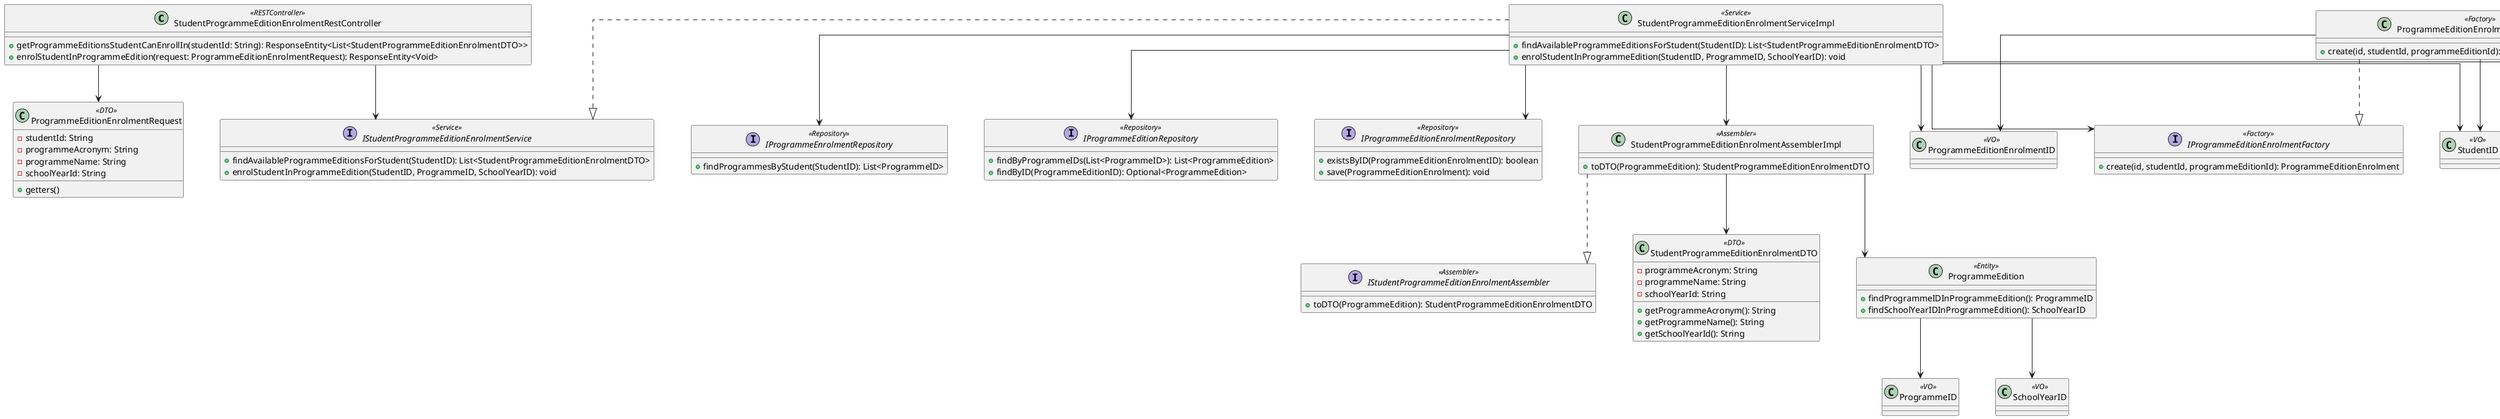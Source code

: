 @startuml

' Logical View - US17: Enrol a Student in a ProgrammeEdition

skinparam ranksep 60
skinparam nodesep 60
skinparam linetype ortho

' === CONTROLLER ===
class StudentProgrammeEditionEnrolmentRestController <<RESTController>> {
    + getProgrammeEditionsStudentCanEnrollIn(studentId: String): ResponseEntity<List<StudentProgrammeEditionEnrolmentDTO>>
    + enrolStudentInProgrammeEdition(request: ProgrammeEditionEnrolmentRequest): ResponseEntity<Void>
}

' === SERVICE ===
interface IStudentProgrammeEditionEnrolmentService <<Service>> {
    + findAvailableProgrammeEditionsForStudent(StudentID): List<StudentProgrammeEditionEnrolmentDTO>
    + enrolStudentInProgrammeEdition(StudentID, ProgrammeID, SchoolYearID): void
}

class StudentProgrammeEditionEnrolmentServiceImpl <<Service>> {
    + findAvailableProgrammeEditionsForStudent(StudentID): List<StudentProgrammeEditionEnrolmentDTO>
    + enrolStudentInProgrammeEdition(StudentID, ProgrammeID, SchoolYearID): void
}

' === FACTORY ===
interface IProgrammeEditionEnrolmentFactory <<Factory>> {
    + create(id, studentId, programmeEditionId): ProgrammeEditionEnrolment
}

class ProgrammeEditionEnrolmentFactoryImpl <<Factory>> {
    + create(id, studentId, programmeEditionId): ProgrammeEditionEnrolment
}

' === ASSEMBLER ===
interface IStudentProgrammeEditionEnrolmentAssembler <<Assembler>> {
    + toDTO(ProgrammeEdition): StudentProgrammeEditionEnrolmentDTO
}

class StudentProgrammeEditionEnrolmentAssemblerImpl <<Assembler>> {
    + toDTO(ProgrammeEdition): StudentProgrammeEditionEnrolmentDTO
}

' === DTOs ===
class StudentProgrammeEditionEnrolmentDTO <<DTO>> {
    - programmeAcronym: String
    - programmeName: String
    - schoolYearId: String
    + getProgrammeAcronym(): String
    + getProgrammeName(): String
    + getSchoolYearId(): String
}

class ProgrammeEditionEnrolmentRequest <<DTO>> {
    - studentId: String
    - programmeAcronym: String
    - programmeName: String
    - schoolYearId: String
    + getters()
}

' === AGGREGATE ===
class ProgrammeEdition <<Entity>> {
    + findProgrammeIDInProgrammeEdition(): ProgrammeID
    + findSchoolYearIDInProgrammeEdition(): SchoolYearID
}

class ProgrammeEditionEnrolment <<Entity>>

' === VALUE OBJECTS ===
class ProgrammeID <<VO>>
class SchoolYearID <<VO>>
class StudentID <<VO>>
class ProgrammeEditionID <<VO>>
class ProgrammeEditionEnrolmentID <<VO>>

' === REPOSITORIES ===
interface IProgrammeEnrolmentRepository <<Repository>> {
    + findProgrammesByStudent(StudentID): List<ProgrammeID>
}

interface IProgrammeEditionRepository <<Repository>> {
    + findByProgrammeIDs(List<ProgrammeID>): List<ProgrammeEdition>
    + findByID(ProgrammeEditionID): Optional<ProgrammeEdition>
}

interface IProgrammeEditionEnrolmentRepository <<Repository>> {
    + existsByID(ProgrammeEditionEnrolmentID): boolean
    + save(ProgrammeEditionEnrolment): void
}

' === NAVIGATIONS ===
StudentProgrammeEditionEnrolmentRestController --> IStudentProgrammeEditionEnrolmentService
StudentProgrammeEditionEnrolmentRestController --> ProgrammeEditionEnrolmentRequest

StudentProgrammeEditionEnrolmentServiceImpl ..|> IStudentProgrammeEditionEnrolmentService
StudentProgrammeEditionEnrolmentServiceImpl --> IProgrammeEnrolmentRepository
StudentProgrammeEditionEnrolmentServiceImpl --> IProgrammeEditionRepository
StudentProgrammeEditionEnrolmentServiceImpl --> IProgrammeEditionEnrolmentRepository
StudentProgrammeEditionEnrolmentServiceImpl --> IProgrammeEditionEnrolmentFactory
StudentProgrammeEditionEnrolmentServiceImpl --> StudentProgrammeEditionEnrolmentAssemblerImpl
StudentProgrammeEditionEnrolmentServiceImpl --> StudentID
StudentProgrammeEditionEnrolmentServiceImpl --> ProgrammeEditionID
StudentProgrammeEditionEnrolmentServiceImpl --> ProgrammeEditionEnrolmentID

ProgrammeEditionEnrolmentFactoryImpl ..|> IProgrammeEditionEnrolmentFactory
ProgrammeEditionEnrolmentFactoryImpl --> ProgrammeEditionEnrolment
ProgrammeEditionEnrolmentFactoryImpl --> ProgrammeEditionEnrolmentID
ProgrammeEditionEnrolmentFactoryImpl --> StudentID
ProgrammeEditionEnrolmentFactoryImpl --> ProgrammeEditionID

StudentProgrammeEditionEnrolmentAssemblerImpl ..|> IStudentProgrammeEditionEnrolmentAssembler
StudentProgrammeEditionEnrolmentAssemblerImpl --> StudentProgrammeEditionEnrolmentDTO
StudentProgrammeEditionEnrolmentAssemblerImpl --> ProgrammeEdition
ProgrammeEdition --> ProgrammeID
ProgrammeEdition --> SchoolYearID

@enduml